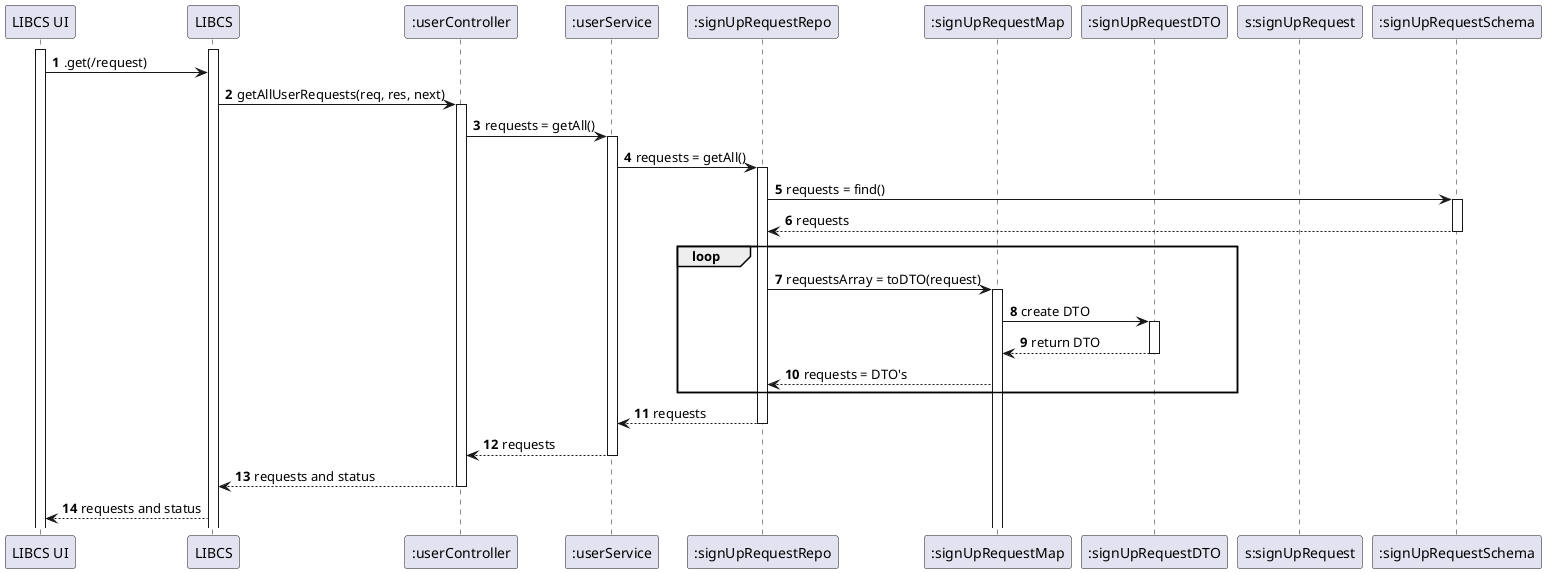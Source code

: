 @startuml

autonumber
participant "LIBCS UI" as UI
participant "LIBCS" as API
participant ":userController" as BC
participant ":userService" as BS
participant ":signUpRequestRepo" as BR
participant ":signUpRequestMap" as BM
participant ":signUpRequestDTO" as DTO
participant "s:signUpRequest" as B
participant ":signUpRequestSchema" as BSchema


activate UI
activate API
UI -> API : .get(/request)
API -> BC : getAllUserRequests(req, res, next)
activate BC
BC -> BS : requests = getAll()
activate BS
BS -> BR : requests = getAll()
activate BR
BR -> BSchema : requests = find()
activate BSchema
BSchema --> BR : requests
deactivate BSchema
loop
BR -> BM : requestsArray = toDTO(request)
activate BM
BM -> DTO : create DTO
activate DTO
BM <-- DTO : return DTO
deactivate DTO
BR <-- BM : requests = DTO's
end
BR --> BS : requests
deactivate BR
BS --> BC : requests
deactivate BS
BC --> API : requests and status
deactivate BC
API --> UI : requests and status


@enduml
